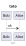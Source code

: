 {
  "sha1": "kxnrp2asocoq1zqjsq0h96bbk6asl9i",
  "insertion": {
    "when": "2024-06-03T18:59:33.443Z",
    "user": "plantuml@gmail.com"
  }
}
@startuml
Title toto
Bob -> Alice : ok
footer test
scale 1/4
@enduml
